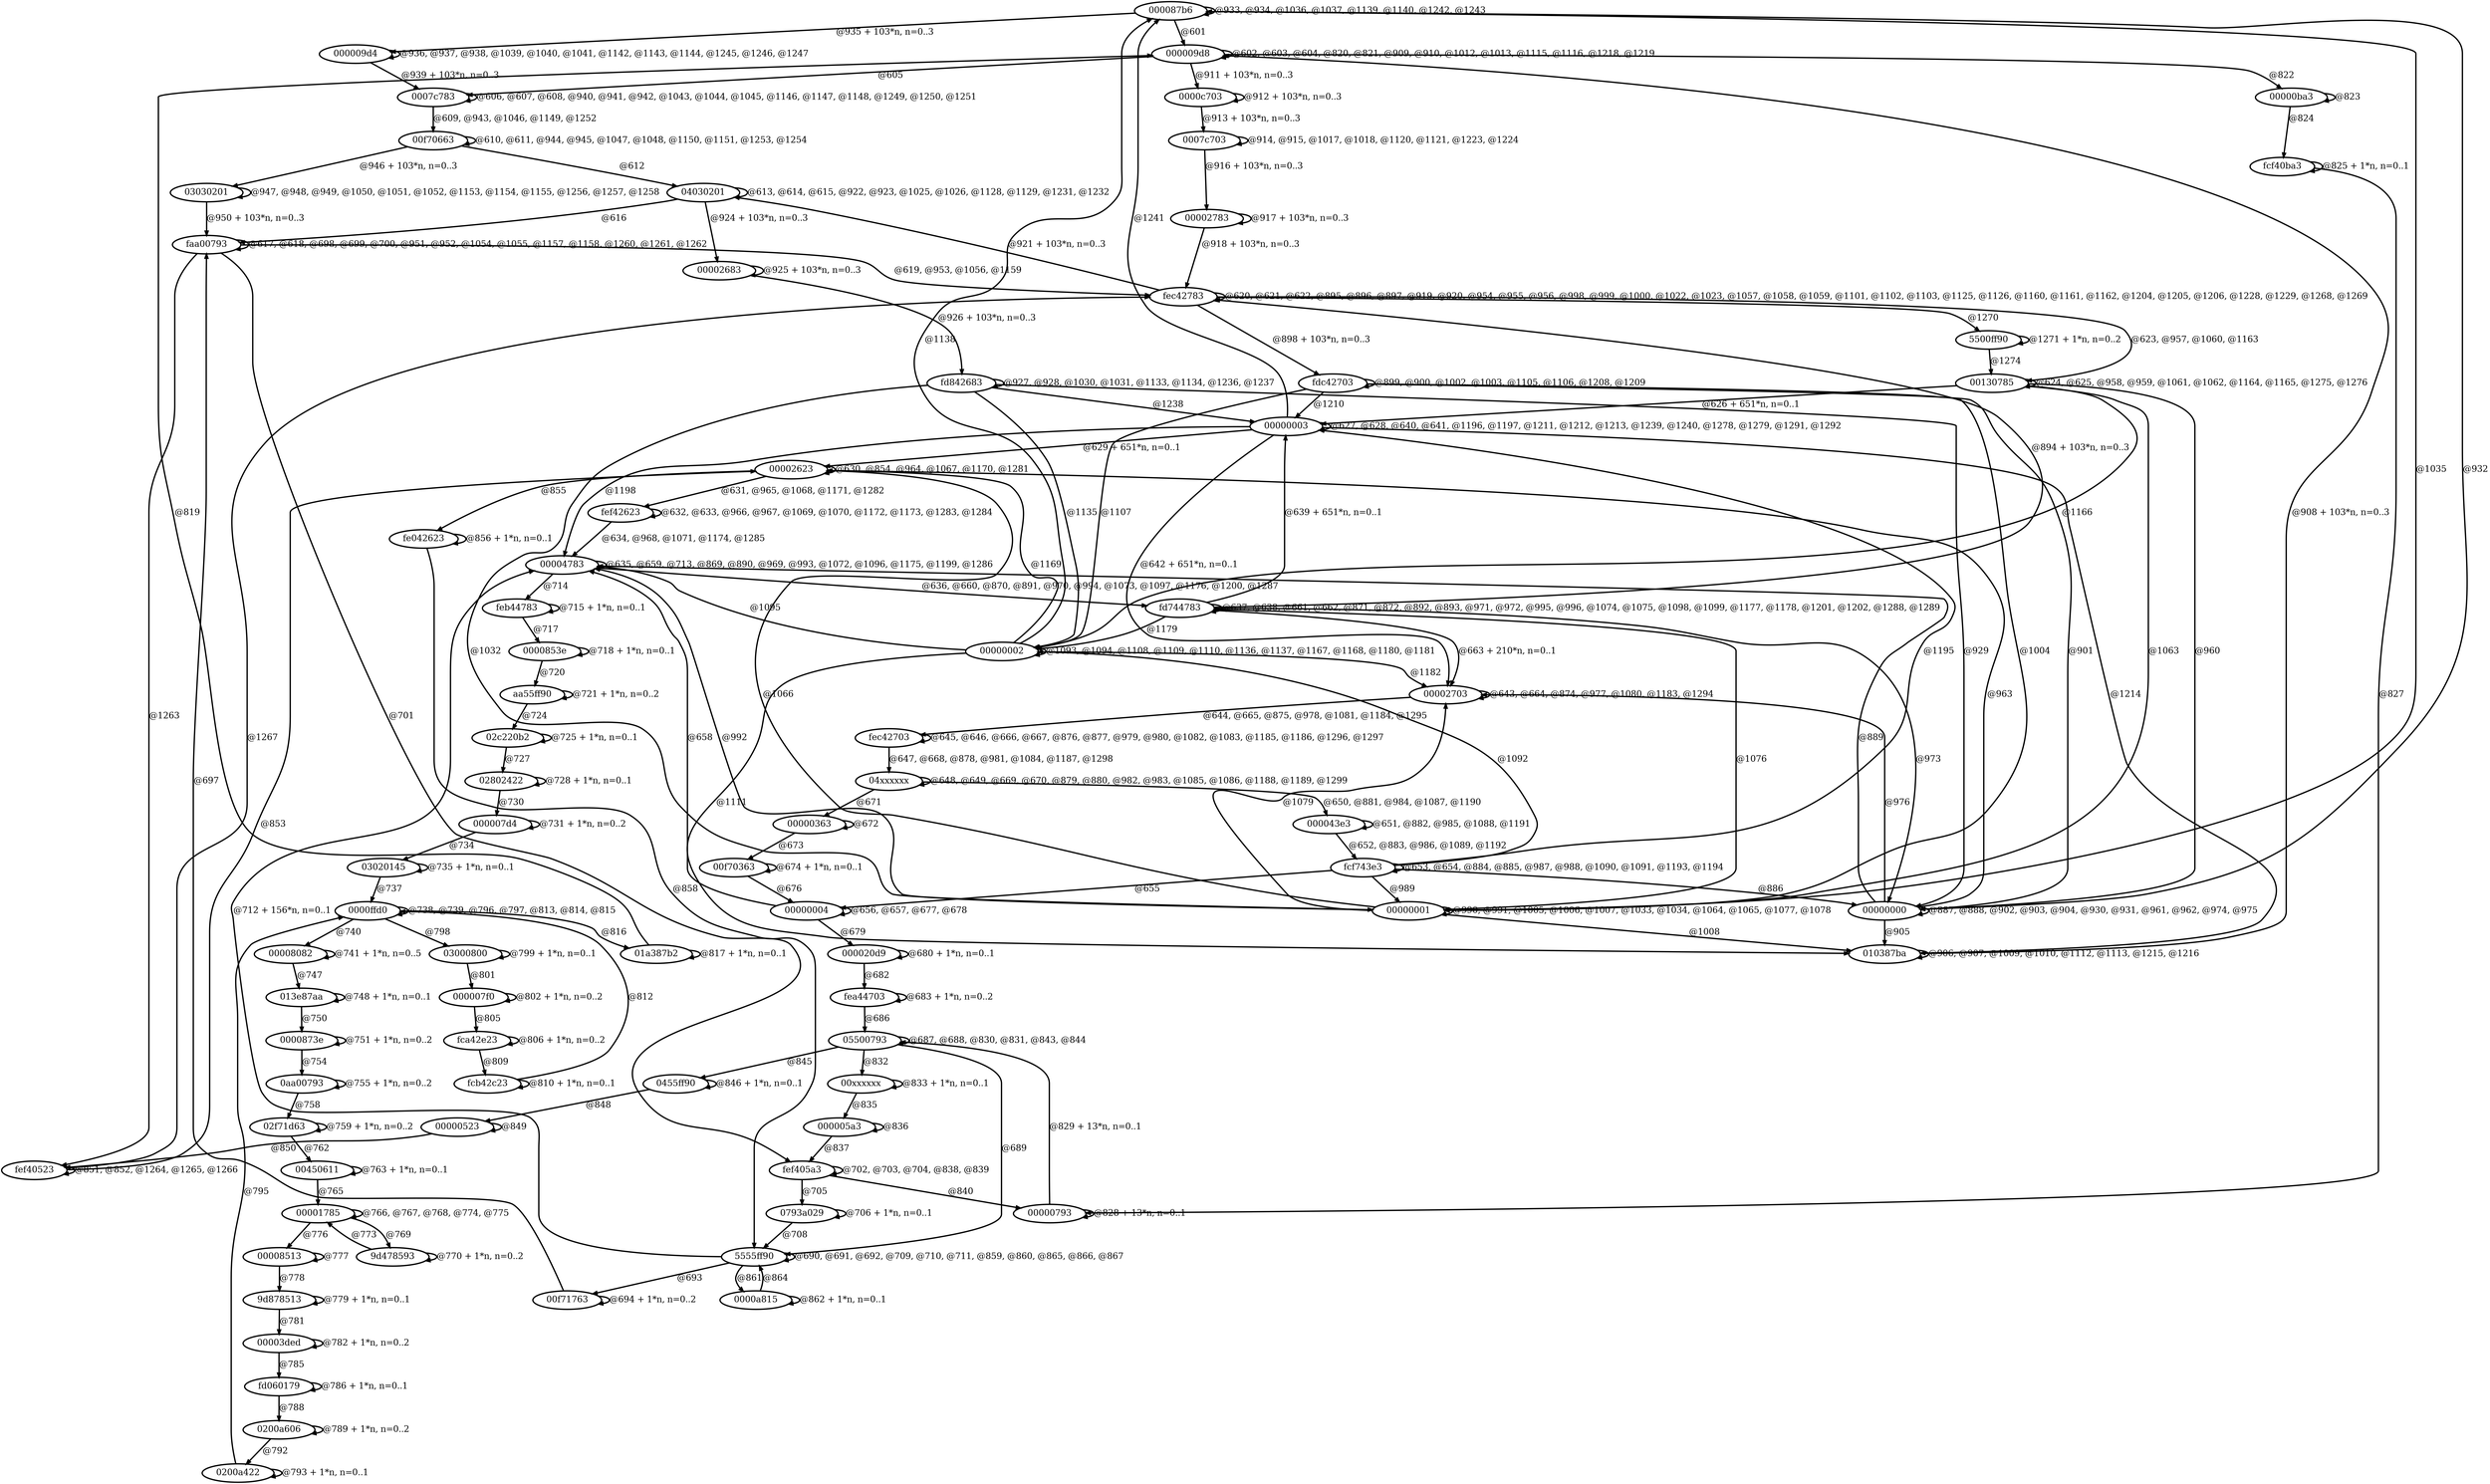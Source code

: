 digraph G {
        node [style=rounded, penwidth=3, fontsize=20, shape=oval];
        "000087b6" -> "000009d8" [label="@601", color=black,arrowsize=1,style=bold,penwidth=3,fontsize=20];
"000009d8" -> "000009d8" [label="@602, @603, @604, @820, @821, @909, @910, @1012, @1013, @1115, @1116, @1218, @1219", color=black,arrowsize=1,style=bold,penwidth=3,fontsize=20];
"000009d8" -> "0007c783" [label="@605", color=black,arrowsize=1,style=bold,penwidth=3,fontsize=20];
"0007c783" -> "0007c783" [label="@606, @607, @608, @940, @941, @942, @1043, @1044, @1045, @1146, @1147, @1148, @1249, @1250, @1251", color=black,arrowsize=1,style=bold,penwidth=3,fontsize=20];
"0007c783" -> "00f70663" [label="@609, @943, @1046, @1149, @1252", color=black,arrowsize=1,style=bold,penwidth=3,fontsize=20];
"00f70663" -> "00f70663" [label="@610, @611, @944, @945, @1047, @1048, @1150, @1151, @1253, @1254", color=black,arrowsize=1,style=bold,penwidth=3,fontsize=20];
"00f70663" -> "04030201" [label="@612", color=black,arrowsize=1,style=bold,penwidth=3,fontsize=20];
"04030201" -> "04030201" [label="@613, @614, @615, @922, @923, @1025, @1026, @1128, @1129, @1231, @1232", color=black,arrowsize=1,style=bold,penwidth=3,fontsize=20];
"04030201" -> "faa00793" [label="@616", color=black,arrowsize=1,style=bold,penwidth=3,fontsize=20];
"faa00793" -> "faa00793" [label="@617, @618, @698, @699, @700, @951, @952, @1054, @1055, @1157, @1158, @1260, @1261, @1262", color=black,arrowsize=1,style=bold,penwidth=3,fontsize=20];
"faa00793" -> "fec42783" [label="@619, @953, @1056, @1159", color=black,arrowsize=1,style=bold,penwidth=3,fontsize=20];
"fec42783" -> "fec42783" [label="@620, @621, @622, @895, @896, @897, @919, @920, @954, @955, @956, @998, @999, @1000, @1022, @1023, @1057, @1058, @1059, @1101, @1102, @1103, @1125, @1126, @1160, @1161, @1162, @1204, @1205, @1206, @1228, @1229, @1268, @1269", color=black,arrowsize=1,style=bold,penwidth=3,fontsize=20];
"fec42783" -> "00130785" [label="@623, @957, @1060, @1163", color=black,arrowsize=1,style=bold,penwidth=3,fontsize=20];
"00130785" -> "00130785" [label="@624, @625, @958, @959, @1061, @1062, @1164, @1165, @1275, @1276", color=black,arrowsize=1,style=bold,penwidth=3,fontsize=20];
"00130785" -> "00000003" [label="@626 + 651*n, n=0..1", color=black,arrowsize=1,style=bold,penwidth=3,fontsize=20];
"00000003" -> "00000003" [label="@627, @628, @640, @641, @1196, @1197, @1211, @1212, @1213, @1239, @1240, @1278, @1279, @1291, @1292", color=black,arrowsize=1,style=bold,penwidth=3,fontsize=20];
"00000003" -> "00002623" [label="@629 + 651*n, n=0..1", color=black,arrowsize=1,style=bold,penwidth=3,fontsize=20];
"00002623" -> "00002623" [label="@630, @854, @964, @1067, @1170, @1281", color=black,arrowsize=1,style=bold,penwidth=3,fontsize=20];
"00002623" -> "fef42623" [label="@631, @965, @1068, @1171, @1282", color=black,arrowsize=1,style=bold,penwidth=3,fontsize=20];
"fef42623" -> "fef42623" [label="@632, @633, @966, @967, @1069, @1070, @1172, @1173, @1283, @1284", color=black,arrowsize=1,style=bold,penwidth=3,fontsize=20];
"fef42623" -> "00004783" [label="@634, @968, @1071, @1174, @1285", color=black,arrowsize=1,style=bold,penwidth=3,fontsize=20];
"00004783" -> "00004783" [label="@635, @659, @713, @869, @890, @969, @993, @1072, @1096, @1175, @1199, @1286", color=black,arrowsize=1,style=bold,penwidth=3,fontsize=20];
"00004783" -> "fd744783" [label="@636, @660, @870, @891, @970, @994, @1073, @1097, @1176, @1200, @1287", color=black,arrowsize=1,style=bold,penwidth=3,fontsize=20];
"fd744783" -> "fd744783" [label="@637, @638, @661, @662, @871, @872, @892, @893, @971, @972, @995, @996, @1074, @1075, @1098, @1099, @1177, @1178, @1201, @1202, @1288, @1289", color=black,arrowsize=1,style=bold,penwidth=3,fontsize=20];
"fd744783" -> "00000003" [label="@639 + 651*n, n=0..1", color=black,arrowsize=1,style=bold,penwidth=3,fontsize=20];
"00000003" -> "00002703" [label="@642 + 651*n, n=0..1", color=black,arrowsize=1,style=bold,penwidth=3,fontsize=20];
"00002703" -> "00002703" [label="@643, @664, @874, @977, @1080, @1183, @1294", color=black,arrowsize=1,style=bold,penwidth=3,fontsize=20];
"00002703" -> "fec42703" [label="@644, @665, @875, @978, @1081, @1184, @1295", color=black,arrowsize=1,style=bold,penwidth=3,fontsize=20];
"fec42703" -> "fec42703" [label="@645, @646, @666, @667, @876, @877, @979, @980, @1082, @1083, @1185, @1186, @1296, @1297", color=black,arrowsize=1,style=bold,penwidth=3,fontsize=20];
"fec42703" -> "04xxxxxx" [label="@647, @668, @878, @981, @1084, @1187, @1298", color=black,arrowsize=1,style=bold,penwidth=3,fontsize=20];
"04xxxxxx" -> "04xxxxxx" [label="@648, @649, @669, @670, @879, @880, @982, @983, @1085, @1086, @1188, @1189, @1299", color=black,arrowsize=1,style=bold,penwidth=3,fontsize=20];
"04xxxxxx" -> "000043e3" [label="@650, @881, @984, @1087, @1190", color=black,arrowsize=1,style=bold,penwidth=3,fontsize=20];
"000043e3" -> "000043e3" [label="@651, @882, @985, @1088, @1191", color=black,arrowsize=1,style=bold,penwidth=3,fontsize=20];
"000043e3" -> "fcf743e3" [label="@652, @883, @986, @1089, @1192", color=black,arrowsize=1,style=bold,penwidth=3,fontsize=20];
"fcf743e3" -> "fcf743e3" [label="@653, @654, @884, @885, @987, @988, @1090, @1091, @1193, @1194", color=black,arrowsize=1,style=bold,penwidth=3,fontsize=20];
"fcf743e3" -> "00000004" [label="@655", color=black,arrowsize=1,style=bold,penwidth=3,fontsize=20];
"00000004" -> "00000004" [label="@656, @657, @677, @678", color=black,arrowsize=1,style=bold,penwidth=3,fontsize=20];
"00000004" -> "00004783" [label="@658", color=black,arrowsize=1,style=bold,penwidth=3,fontsize=20];
"fd744783" -> "00002703" [label="@663 + 210*n, n=0..1", color=black,arrowsize=1,style=bold,penwidth=3,fontsize=20];
"04xxxxxx" -> "00000363" [label="@671", color=black,arrowsize=1,style=bold,penwidth=3,fontsize=20];
"00000363" -> "00000363" [label="@672", color=black,arrowsize=1,style=bold,penwidth=3,fontsize=20];
"00000363" -> "00f70363" [label="@673", color=black,arrowsize=1,style=bold,penwidth=3,fontsize=20];
"00f70363" -> "00f70363" [label="@674 + 1*n, n=0..1", color=black,arrowsize=1,style=bold,penwidth=3,fontsize=20];
"00f70363" -> "00000004" [label="@676", color=black,arrowsize=1,style=bold,penwidth=3,fontsize=20];
"00000004" -> "000020d9" [label="@679", color=black,arrowsize=1,style=bold,penwidth=3,fontsize=20];
"000020d9" -> "000020d9" [label="@680 + 1*n, n=0..1", color=black,arrowsize=1,style=bold,penwidth=3,fontsize=20];
"000020d9" -> "fea44703" [label="@682", color=black,arrowsize=1,style=bold,penwidth=3,fontsize=20];
"fea44703" -> "fea44703" [label="@683 + 1*n, n=0..2", color=black,arrowsize=1,style=bold,penwidth=3,fontsize=20];
"fea44703" -> "05500793" [label="@686", color=black,arrowsize=1,style=bold,penwidth=3,fontsize=20];
"05500793" -> "05500793" [label="@687, @688, @830, @831, @843, @844", color=black,arrowsize=1,style=bold,penwidth=3,fontsize=20];
"05500793" -> "5555ff90" [label="@689", color=black,arrowsize=1,style=bold,penwidth=3,fontsize=20];
"5555ff90" -> "5555ff90" [label="@690, @691, @692, @709, @710, @711, @859, @860, @865, @866, @867", color=black,arrowsize=1,style=bold,penwidth=3,fontsize=20];
"5555ff90" -> "00f71763" [label="@693", color=black,arrowsize=1,style=bold,penwidth=3,fontsize=20];
"00f71763" -> "00f71763" [label="@694 + 1*n, n=0..2", color=black,arrowsize=1,style=bold,penwidth=3,fontsize=20];
"00f71763" -> "faa00793" [label="@697", color=black,arrowsize=1,style=bold,penwidth=3,fontsize=20];
"faa00793" -> "fef405a3" [label="@701", color=black,arrowsize=1,style=bold,penwidth=3,fontsize=20];
"fef405a3" -> "fef405a3" [label="@702, @703, @704, @838, @839", color=black,arrowsize=1,style=bold,penwidth=3,fontsize=20];
"fef405a3" -> "0793a029" [label="@705", color=black,arrowsize=1,style=bold,penwidth=3,fontsize=20];
"0793a029" -> "0793a029" [label="@706 + 1*n, n=0..1", color=black,arrowsize=1,style=bold,penwidth=3,fontsize=20];
"0793a029" -> "5555ff90" [label="@708", color=black,arrowsize=1,style=bold,penwidth=3,fontsize=20];
"5555ff90" -> "00004783" [label="@712 + 156*n, n=0..1", color=black,arrowsize=1,style=bold,penwidth=3,fontsize=20];
"00004783" -> "feb44783" [label="@714", color=black,arrowsize=1,style=bold,penwidth=3,fontsize=20];
"feb44783" -> "feb44783" [label="@715 + 1*n, n=0..1", color=black,arrowsize=1,style=bold,penwidth=3,fontsize=20];
"feb44783" -> "0000853e" [label="@717", color=black,arrowsize=1,style=bold,penwidth=3,fontsize=20];
"0000853e" -> "0000853e" [label="@718 + 1*n, n=0..1", color=black,arrowsize=1,style=bold,penwidth=3,fontsize=20];
"0000853e" -> "aa55ff90" [label="@720", color=black,arrowsize=1,style=bold,penwidth=3,fontsize=20];
"aa55ff90" -> "aa55ff90" [label="@721 + 1*n, n=0..2", color=black,arrowsize=1,style=bold,penwidth=3,fontsize=20];
"aa55ff90" -> "02c220b2" [label="@724", color=black,arrowsize=1,style=bold,penwidth=3,fontsize=20];
"02c220b2" -> "02c220b2" [label="@725 + 1*n, n=0..1", color=black,arrowsize=1,style=bold,penwidth=3,fontsize=20];
"02c220b2" -> "02802422" [label="@727", color=black,arrowsize=1,style=bold,penwidth=3,fontsize=20];
"02802422" -> "02802422" [label="@728 + 1*n, n=0..1", color=black,arrowsize=1,style=bold,penwidth=3,fontsize=20];
"02802422" -> "000007d4" [label="@730", color=black,arrowsize=1,style=bold,penwidth=3,fontsize=20];
"000007d4" -> "000007d4" [label="@731 + 1*n, n=0..2", color=black,arrowsize=1,style=bold,penwidth=3,fontsize=20];
"000007d4" -> "03020145" [label="@734", color=black,arrowsize=1,style=bold,penwidth=3,fontsize=20];
"03020145" -> "03020145" [label="@735 + 1*n, n=0..1", color=black,arrowsize=1,style=bold,penwidth=3,fontsize=20];
"03020145" -> "0000ffd0" [label="@737", color=black,arrowsize=1,style=bold,penwidth=3,fontsize=20];
"0000ffd0" -> "0000ffd0" [label="@738, @739, @796, @797, @813, @814, @815", color=black,arrowsize=1,style=bold,penwidth=3,fontsize=20];
"0000ffd0" -> "00008082" [label="@740", color=black,arrowsize=1,style=bold,penwidth=3,fontsize=20];
"00008082" -> "00008082" [label="@741 + 1*n, n=0..5", color=black,arrowsize=1,style=bold,penwidth=3,fontsize=20];
"00008082" -> "013e87aa" [label="@747", color=black,arrowsize=1,style=bold,penwidth=3,fontsize=20];
"013e87aa" -> "013e87aa" [label="@748 + 1*n, n=0..1", color=black,arrowsize=1,style=bold,penwidth=3,fontsize=20];
"013e87aa" -> "0000873e" [label="@750", color=black,arrowsize=1,style=bold,penwidth=3,fontsize=20];
"0000873e" -> "0000873e" [label="@751 + 1*n, n=0..2", color=black,arrowsize=1,style=bold,penwidth=3,fontsize=20];
"0000873e" -> "0aa00793" [label="@754", color=black,arrowsize=1,style=bold,penwidth=3,fontsize=20];
"0aa00793" -> "0aa00793" [label="@755 + 1*n, n=0..2", color=black,arrowsize=1,style=bold,penwidth=3,fontsize=20];
"0aa00793" -> "02f71d63" [label="@758", color=black,arrowsize=1,style=bold,penwidth=3,fontsize=20];
"02f71d63" -> "02f71d63" [label="@759 + 1*n, n=0..2", color=black,arrowsize=1,style=bold,penwidth=3,fontsize=20];
"02f71d63" -> "00450611" [label="@762", color=black,arrowsize=1,style=bold,penwidth=3,fontsize=20];
"00450611" -> "00450611" [label="@763 + 1*n, n=0..1", color=black,arrowsize=1,style=bold,penwidth=3,fontsize=20];
"00450611" -> "00001785" [label="@765", color=black,arrowsize=1,style=bold,penwidth=3,fontsize=20];
"00001785" -> "00001785" [label="@766, @767, @768, @774, @775", color=black,arrowsize=1,style=bold,penwidth=3,fontsize=20];
"00001785" -> "9d478593" [label="@769", color=black,arrowsize=1,style=bold,penwidth=3,fontsize=20];
"9d478593" -> "9d478593" [label="@770 + 1*n, n=0..2", color=black,arrowsize=1,style=bold,penwidth=3,fontsize=20];
"9d478593" -> "00001785" [label="@773", color=black,arrowsize=1,style=bold,penwidth=3,fontsize=20];
"00001785" -> "00008513" [label="@776", color=black,arrowsize=1,style=bold,penwidth=3,fontsize=20];
"00008513" -> "00008513" [label="@777", color=black,arrowsize=1,style=bold,penwidth=3,fontsize=20];
"00008513" -> "9d878513" [label="@778", color=black,arrowsize=1,style=bold,penwidth=3,fontsize=20];
"9d878513" -> "9d878513" [label="@779 + 1*n, n=0..1", color=black,arrowsize=1,style=bold,penwidth=3,fontsize=20];
"9d878513" -> "00003ded" [label="@781", color=black,arrowsize=1,style=bold,penwidth=3,fontsize=20];
"00003ded" -> "00003ded" [label="@782 + 1*n, n=0..2", color=black,arrowsize=1,style=bold,penwidth=3,fontsize=20];
"00003ded" -> "fd060179" [label="@785", color=black,arrowsize=1,style=bold,penwidth=3,fontsize=20];
"fd060179" -> "fd060179" [label="@786 + 1*n, n=0..1", color=black,arrowsize=1,style=bold,penwidth=3,fontsize=20];
"fd060179" -> "0200a606" [label="@788", color=black,arrowsize=1,style=bold,penwidth=3,fontsize=20];
"0200a606" -> "0200a606" [label="@789 + 1*n, n=0..2", color=black,arrowsize=1,style=bold,penwidth=3,fontsize=20];
"0200a606" -> "0200a422" [label="@792", color=black,arrowsize=1,style=bold,penwidth=3,fontsize=20];
"0200a422" -> "0200a422" [label="@793 + 1*n, n=0..1", color=black,arrowsize=1,style=bold,penwidth=3,fontsize=20];
"0200a422" -> "0000ffd0" [label="@795", color=black,arrowsize=1,style=bold,penwidth=3,fontsize=20];
"0000ffd0" -> "03000800" [label="@798", color=black,arrowsize=1,style=bold,penwidth=3,fontsize=20];
"03000800" -> "03000800" [label="@799 + 1*n, n=0..1", color=black,arrowsize=1,style=bold,penwidth=3,fontsize=20];
"03000800" -> "000007f0" [label="@801", color=black,arrowsize=1,style=bold,penwidth=3,fontsize=20];
"000007f0" -> "000007f0" [label="@802 + 1*n, n=0..2", color=black,arrowsize=1,style=bold,penwidth=3,fontsize=20];
"000007f0" -> "fca42e23" [label="@805", color=black,arrowsize=1,style=bold,penwidth=3,fontsize=20];
"fca42e23" -> "fca42e23" [label="@806 + 1*n, n=0..2", color=black,arrowsize=1,style=bold,penwidth=3,fontsize=20];
"fca42e23" -> "fcb42c23" [label="@809", color=black,arrowsize=1,style=bold,penwidth=3,fontsize=20];
"fcb42c23" -> "fcb42c23" [label="@810 + 1*n, n=0..1", color=black,arrowsize=1,style=bold,penwidth=3,fontsize=20];
"fcb42c23" -> "0000ffd0" [label="@812", color=black,arrowsize=1,style=bold,penwidth=3,fontsize=20];
"0000ffd0" -> "01a387b2" [label="@816", color=black,arrowsize=1,style=bold,penwidth=3,fontsize=20];
"01a387b2" -> "01a387b2" [label="@817 + 1*n, n=0..1", color=black,arrowsize=1,style=bold,penwidth=3,fontsize=20];
"01a387b2" -> "000009d8" [label="@819", color=black,arrowsize=1,style=bold,penwidth=3,fontsize=20];
"000009d8" -> "00000ba3" [label="@822", color=black,arrowsize=1,style=bold,penwidth=3,fontsize=20];
"00000ba3" -> "00000ba3" [label="@823", color=black,arrowsize=1,style=bold,penwidth=3,fontsize=20];
"00000ba3" -> "fcf40ba3" [label="@824", color=black,arrowsize=1,style=bold,penwidth=3,fontsize=20];
"fcf40ba3" -> "fcf40ba3" [label="@825 + 1*n, n=0..1", color=black,arrowsize=1,style=bold,penwidth=3,fontsize=20];
"fcf40ba3" -> "00000793" [label="@827", color=black,arrowsize=1,style=bold,penwidth=3,fontsize=20];
"00000793" -> "00000793" [label="@828 + 13*n, n=0..1", color=black,arrowsize=1,style=bold,penwidth=3,fontsize=20];
"00000793" -> "05500793" [label="@829 + 13*n, n=0..1", color=black,arrowsize=1,style=bold,penwidth=3,fontsize=20];
"05500793" -> "00xxxxxx" [label="@832", color=black,arrowsize=1,style=bold,penwidth=3,fontsize=20];
"00xxxxxx" -> "00xxxxxx" [label="@833 + 1*n, n=0..1", color=black,arrowsize=1,style=bold,penwidth=3,fontsize=20];
"00xxxxxx" -> "000005a3" [label="@835", color=black,arrowsize=1,style=bold,penwidth=3,fontsize=20];
"000005a3" -> "000005a3" [label="@836", color=black,arrowsize=1,style=bold,penwidth=3,fontsize=20];
"000005a3" -> "fef405a3" [label="@837", color=black,arrowsize=1,style=bold,penwidth=3,fontsize=20];
"fef405a3" -> "00000793" [label="@840", color=black,arrowsize=1,style=bold,penwidth=3,fontsize=20];
"05500793" -> "0455ff90" [label="@845", color=black,arrowsize=1,style=bold,penwidth=3,fontsize=20];
"0455ff90" -> "0455ff90" [label="@846 + 1*n, n=0..1", color=black,arrowsize=1,style=bold,penwidth=3,fontsize=20];
"0455ff90" -> "00000523" [label="@848", color=black,arrowsize=1,style=bold,penwidth=3,fontsize=20];
"00000523" -> "00000523" [label="@849", color=black,arrowsize=1,style=bold,penwidth=3,fontsize=20];
"00000523" -> "fef40523" [label="@850", color=black,arrowsize=1,style=bold,penwidth=3,fontsize=20];
"fef40523" -> "fef40523" [label="@851, @852, @1264, @1265, @1266", color=black,arrowsize=1,style=bold,penwidth=3,fontsize=20];
"fef40523" -> "00002623" [label="@853", color=black,arrowsize=1,style=bold,penwidth=3,fontsize=20];
"00002623" -> "fe042623" [label="@855", color=black,arrowsize=1,style=bold,penwidth=3,fontsize=20];
"fe042623" -> "fe042623" [label="@856 + 1*n, n=0..1", color=black,arrowsize=1,style=bold,penwidth=3,fontsize=20];
"fe042623" -> "5555ff90" [label="@858", color=black,arrowsize=1,style=bold,penwidth=3,fontsize=20];
"5555ff90" -> "0000a815" [label="@861", color=black,arrowsize=1,style=bold,penwidth=3,fontsize=20];
"0000a815" -> "0000a815" [label="@862 + 1*n, n=0..1", color=black,arrowsize=1,style=bold,penwidth=3,fontsize=20];
"0000a815" -> "5555ff90" [label="@864", color=black,arrowsize=1,style=bold,penwidth=3,fontsize=20];
"fcf743e3" -> "00000000" [label="@886", color=black,arrowsize=1,style=bold,penwidth=3,fontsize=20];
"00000000" -> "00000000" [label="@887, @888, @902, @903, @904, @930, @931, @961, @962, @974, @975", color=black,arrowsize=1,style=bold,penwidth=3,fontsize=20];
"00000000" -> "00004783" [label="@889", color=black,arrowsize=1,style=bold,penwidth=3,fontsize=20];
"fd744783" -> "fec42783" [label="@894 + 103*n, n=0..3", color=black,arrowsize=1,style=bold,penwidth=3,fontsize=20];
"fec42783" -> "fdc42703" [label="@898 + 103*n, n=0..3", color=black,arrowsize=1,style=bold,penwidth=3,fontsize=20];
"fdc42703" -> "fdc42703" [label="@899, @900, @1002, @1003, @1105, @1106, @1208, @1209", color=black,arrowsize=1,style=bold,penwidth=3,fontsize=20];
"fdc42703" -> "00000000" [label="@901", color=black,arrowsize=1,style=bold,penwidth=3,fontsize=20];
"00000000" -> "010387ba" [label="@905", color=black,arrowsize=1,style=bold,penwidth=3,fontsize=20];
"010387ba" -> "010387ba" [label="@906, @907, @1009, @1010, @1112, @1113, @1215, @1216", color=black,arrowsize=1,style=bold,penwidth=3,fontsize=20];
"010387ba" -> "000009d8" [label="@908 + 103*n, n=0..3", color=black,arrowsize=1,style=bold,penwidth=3,fontsize=20];
"000009d8" -> "0000c703" [label="@911 + 103*n, n=0..3", color=black,arrowsize=1,style=bold,penwidth=3,fontsize=20];
"0000c703" -> "0000c703" [label="@912 + 103*n, n=0..3", color=black,arrowsize=1,style=bold,penwidth=3,fontsize=20];
"0000c703" -> "0007c703" [label="@913 + 103*n, n=0..3", color=black,arrowsize=1,style=bold,penwidth=3,fontsize=20];
"0007c703" -> "0007c703" [label="@914, @915, @1017, @1018, @1120, @1121, @1223, @1224", color=black,arrowsize=1,style=bold,penwidth=3,fontsize=20];
"0007c703" -> "00002783" [label="@916 + 103*n, n=0..3", color=black,arrowsize=1,style=bold,penwidth=3,fontsize=20];
"00002783" -> "00002783" [label="@917 + 103*n, n=0..3", color=black,arrowsize=1,style=bold,penwidth=3,fontsize=20];
"00002783" -> "fec42783" [label="@918 + 103*n, n=0..3", color=black,arrowsize=1,style=bold,penwidth=3,fontsize=20];
"fec42783" -> "04030201" [label="@921 + 103*n, n=0..3", color=black,arrowsize=1,style=bold,penwidth=3,fontsize=20];
"04030201" -> "00002683" [label="@924 + 103*n, n=0..3", color=black,arrowsize=1,style=bold,penwidth=3,fontsize=20];
"00002683" -> "00002683" [label="@925 + 103*n, n=0..3", color=black,arrowsize=1,style=bold,penwidth=3,fontsize=20];
"00002683" -> "fd842683" [label="@926 + 103*n, n=0..3", color=black,arrowsize=1,style=bold,penwidth=3,fontsize=20];
"fd842683" -> "fd842683" [label="@927, @928, @1030, @1031, @1133, @1134, @1236, @1237", color=black,arrowsize=1,style=bold,penwidth=3,fontsize=20];
"fd842683" -> "00000000" [label="@929", color=black,arrowsize=1,style=bold,penwidth=3,fontsize=20];
"00000000" -> "000087b6" [label="@932", color=black,arrowsize=1,style=bold,penwidth=3,fontsize=20];
"000087b6" -> "000087b6" [label="@933, @934, @1036, @1037, @1139, @1140, @1242, @1243", color=black,arrowsize=1,style=bold,penwidth=3,fontsize=20];
"000087b6" -> "000009d4" [label="@935 + 103*n, n=0..3", color=black,arrowsize=1,style=bold,penwidth=3,fontsize=20];
"000009d4" -> "000009d4" [label="@936, @937, @938, @1039, @1040, @1041, @1142, @1143, @1144, @1245, @1246, @1247", color=black,arrowsize=1,style=bold,penwidth=3,fontsize=20];
"000009d4" -> "0007c783" [label="@939 + 103*n, n=0..3", color=black,arrowsize=1,style=bold,penwidth=3,fontsize=20];
"00f70663" -> "03030201" [label="@946 + 103*n, n=0..3", color=black,arrowsize=1,style=bold,penwidth=3,fontsize=20];
"03030201" -> "03030201" [label="@947, @948, @949, @1050, @1051, @1052, @1153, @1154, @1155, @1256, @1257, @1258", color=black,arrowsize=1,style=bold,penwidth=3,fontsize=20];
"03030201" -> "faa00793" [label="@950 + 103*n, n=0..3", color=black,arrowsize=1,style=bold,penwidth=3,fontsize=20];
"00130785" -> "00000000" [label="@960", color=black,arrowsize=1,style=bold,penwidth=3,fontsize=20];
"00000000" -> "00002623" [label="@963", color=black,arrowsize=1,style=bold,penwidth=3,fontsize=20];
"fd744783" -> "00000000" [label="@973", color=black,arrowsize=1,style=bold,penwidth=3,fontsize=20];
"00000000" -> "00002703" [label="@976", color=black,arrowsize=1,style=bold,penwidth=3,fontsize=20];
"fcf743e3" -> "00000001" [label="@989", color=black,arrowsize=1,style=bold,penwidth=3,fontsize=20];
"00000001" -> "00000001" [label="@990, @991, @1005, @1006, @1007, @1033, @1034, @1064, @1065, @1077, @1078", color=black,arrowsize=1,style=bold,penwidth=3,fontsize=20];
"00000001" -> "00004783" [label="@992", color=black,arrowsize=1,style=bold,penwidth=3,fontsize=20];
"fdc42703" -> "00000001" [label="@1004", color=black,arrowsize=1,style=bold,penwidth=3,fontsize=20];
"00000001" -> "010387ba" [label="@1008", color=black,arrowsize=1,style=bold,penwidth=3,fontsize=20];
"fd842683" -> "00000001" [label="@1032", color=black,arrowsize=1,style=bold,penwidth=3,fontsize=20];
"00000001" -> "000087b6" [label="@1035", color=black,arrowsize=1,style=bold,penwidth=3,fontsize=20];
"00130785" -> "00000001" [label="@1063", color=black,arrowsize=1,style=bold,penwidth=3,fontsize=20];
"00000001" -> "00002623" [label="@1066", color=black,arrowsize=1,style=bold,penwidth=3,fontsize=20];
"fd744783" -> "00000001" [label="@1076", color=black,arrowsize=1,style=bold,penwidth=3,fontsize=20];
"00000001" -> "00002703" [label="@1079", color=black,arrowsize=1,style=bold,penwidth=3,fontsize=20];
"fcf743e3" -> "00000002" [label="@1092", color=black,arrowsize=1,style=bold,penwidth=3,fontsize=20];
"00000002" -> "00000002" [label="@1093, @1094, @1108, @1109, @1110, @1136, @1137, @1167, @1168, @1180, @1181", color=black,arrowsize=1,style=bold,penwidth=3,fontsize=20];
"00000002" -> "00004783" [label="@1095", color=black,arrowsize=1,style=bold,penwidth=3,fontsize=20];
"fdc42703" -> "00000002" [label="@1107", color=black,arrowsize=1,style=bold,penwidth=3,fontsize=20];
"00000002" -> "010387ba" [label="@1111", color=black,arrowsize=1,style=bold,penwidth=3,fontsize=20];
"fd842683" -> "00000002" [label="@1135", color=black,arrowsize=1,style=bold,penwidth=3,fontsize=20];
"00000002" -> "000087b6" [label="@1138", color=black,arrowsize=1,style=bold,penwidth=3,fontsize=20];
"00130785" -> "00000002" [label="@1166", color=black,arrowsize=1,style=bold,penwidth=3,fontsize=20];
"00000002" -> "00002623" [label="@1169", color=black,arrowsize=1,style=bold,penwidth=3,fontsize=20];
"fd744783" -> "00000002" [label="@1179", color=black,arrowsize=1,style=bold,penwidth=3,fontsize=20];
"00000002" -> "00002703" [label="@1182", color=black,arrowsize=1,style=bold,penwidth=3,fontsize=20];
"fcf743e3" -> "00000003" [label="@1195", color=black,arrowsize=1,style=bold,penwidth=3,fontsize=20];
"00000003" -> "00004783" [label="@1198", color=black,arrowsize=1,style=bold,penwidth=3,fontsize=20];
"fdc42703" -> "00000003" [label="@1210", color=black,arrowsize=1,style=bold,penwidth=3,fontsize=20];
"00000003" -> "010387ba" [label="@1214", color=black,arrowsize=1,style=bold,penwidth=3,fontsize=20];
"fd842683" -> "00000003" [label="@1238", color=black,arrowsize=1,style=bold,penwidth=3,fontsize=20];
"00000003" -> "000087b6" [label="@1241", color=black,arrowsize=1,style=bold,penwidth=3,fontsize=20];
"faa00793" -> "fef40523" [label="@1263", color=black,arrowsize=1,style=bold,penwidth=3,fontsize=20];
"fef40523" -> "fec42783" [label="@1267", color=black,arrowsize=1,style=bold,penwidth=3,fontsize=20];
"fec42783" -> "5500ff90" [label="@1270", color=black,arrowsize=1,style=bold,penwidth=3,fontsize=20];
"5500ff90" -> "5500ff90" [label="@1271 + 1*n, n=0..2", color=black,arrowsize=1,style=bold,penwidth=3,fontsize=20];
"5500ff90" -> "00130785" [label="@1274", color=black,arrowsize=1,style=bold,penwidth=3,fontsize=20];
}
